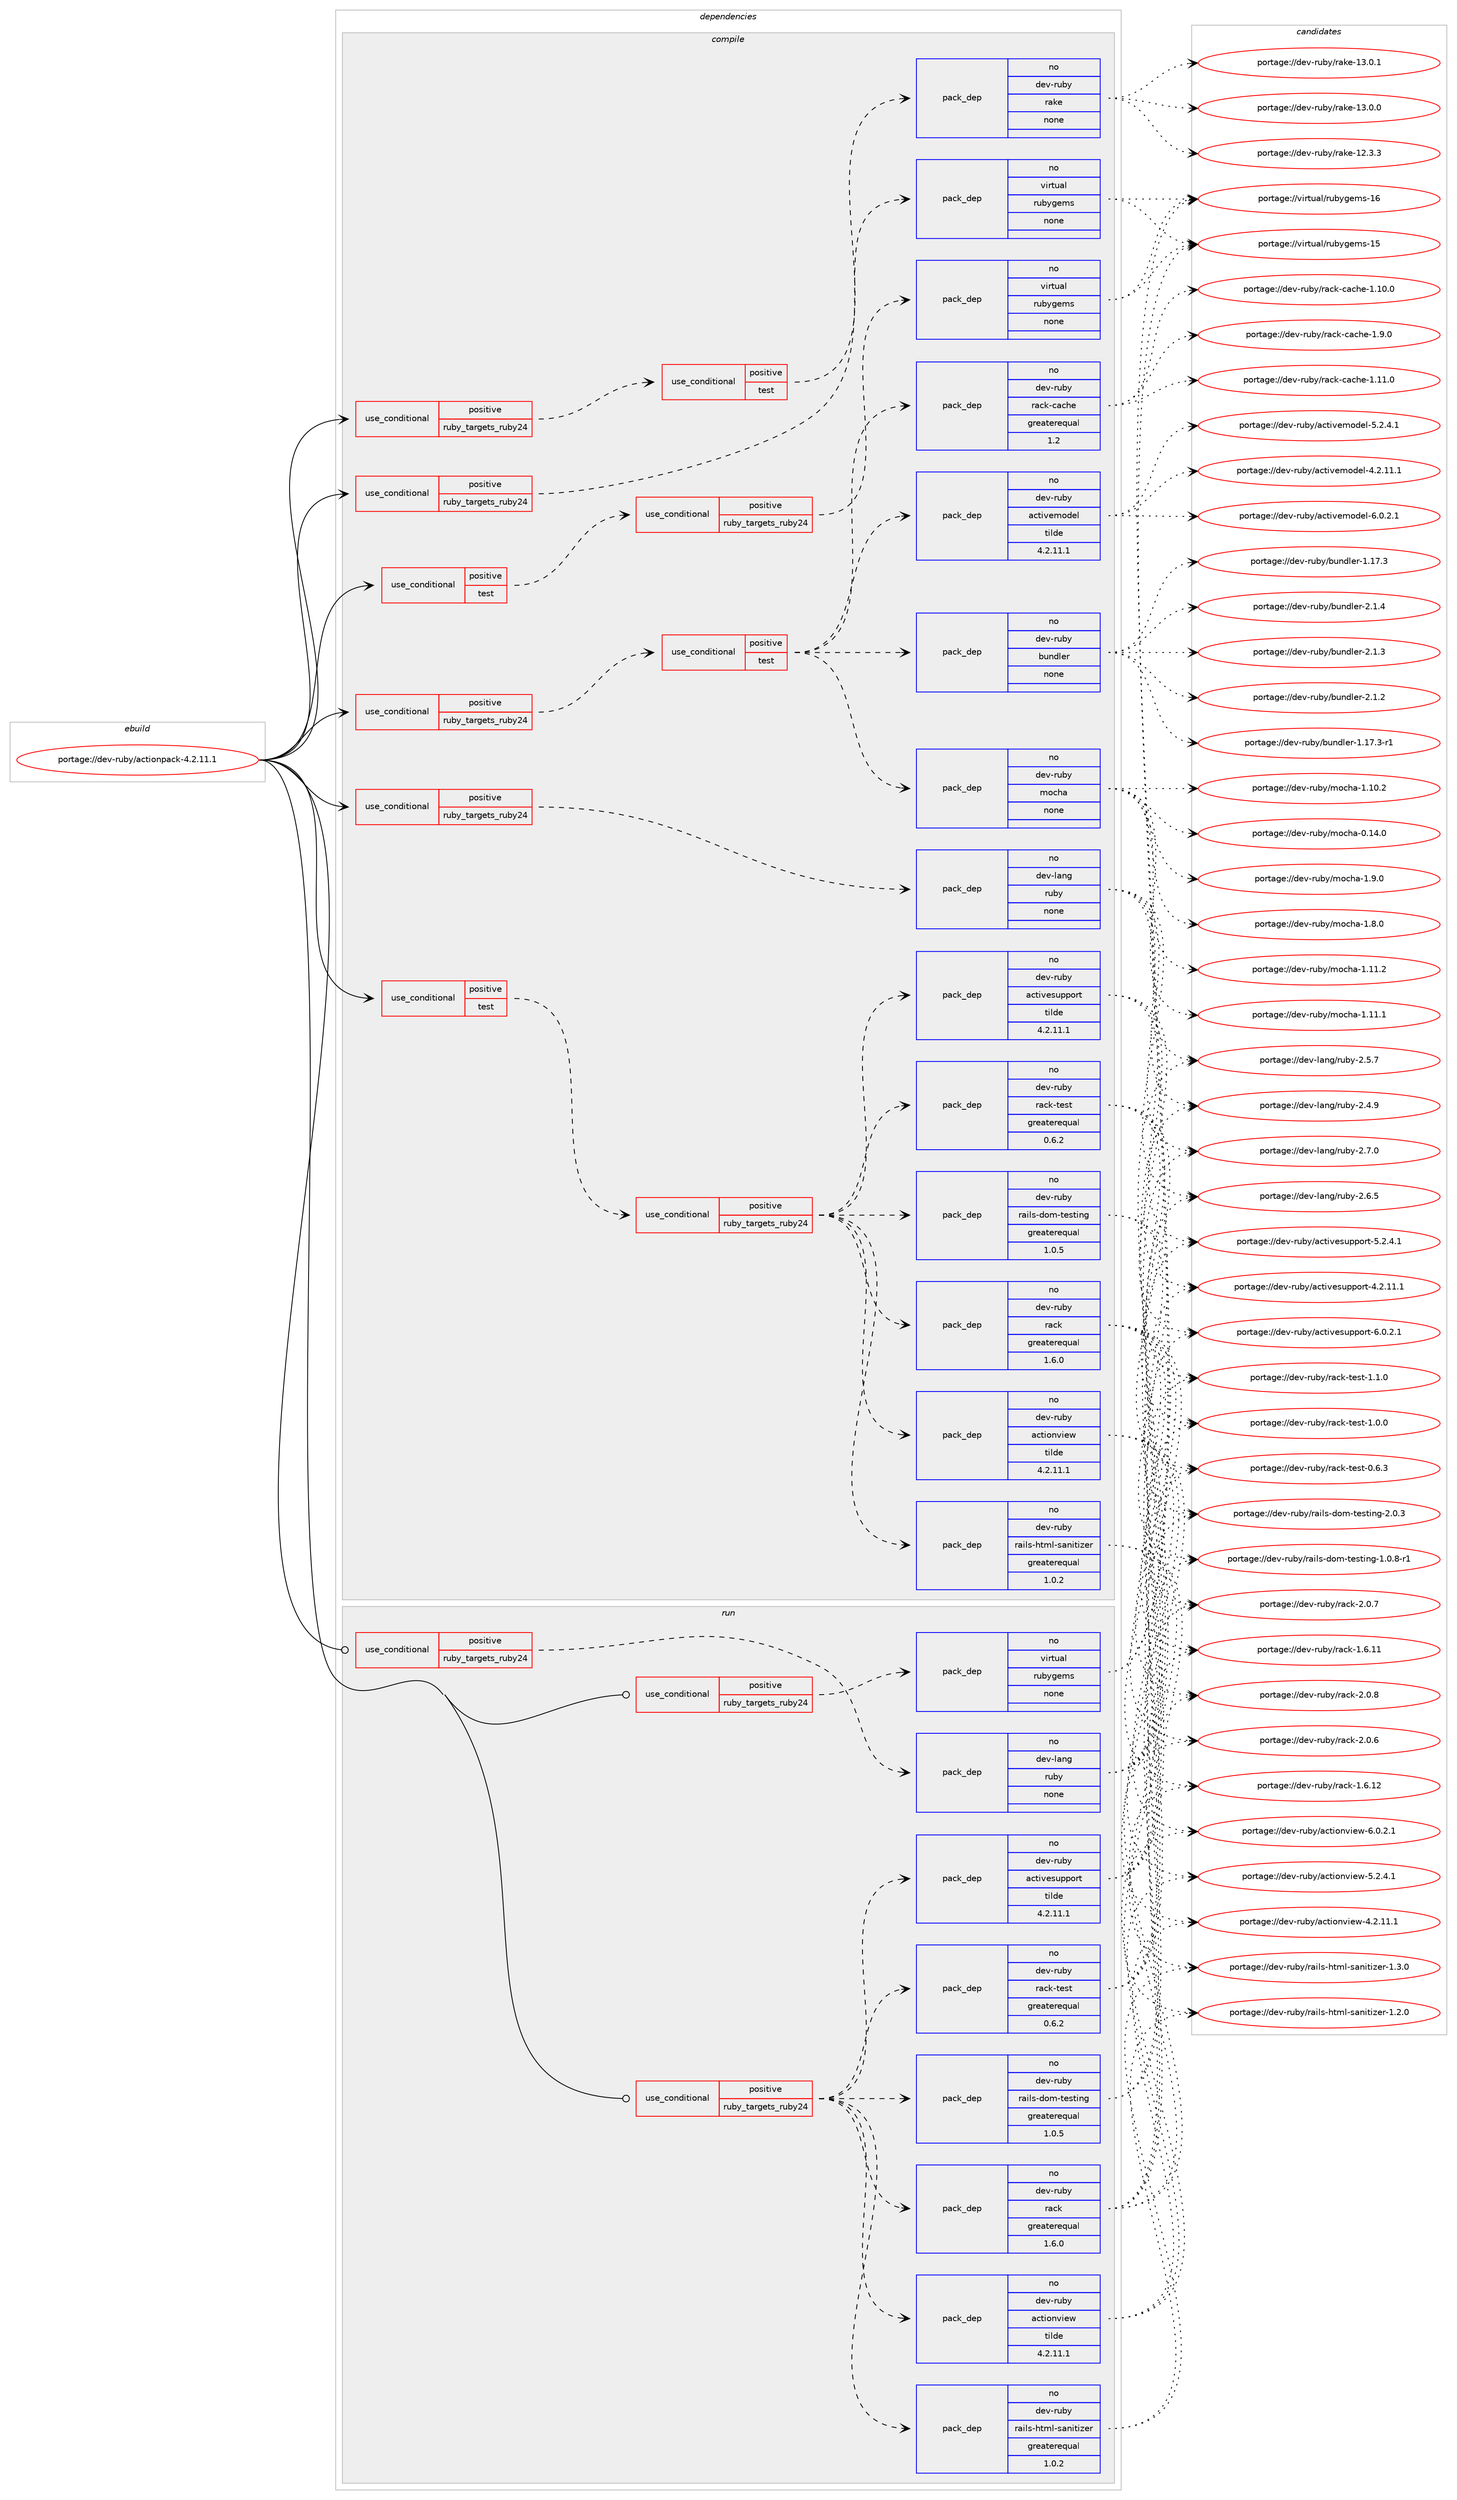 digraph prolog {

# *************
# Graph options
# *************

newrank=true;
concentrate=true;
compound=true;
graph [rankdir=LR,fontname=Helvetica,fontsize=10,ranksep=1.5];#, ranksep=2.5, nodesep=0.2];
edge  [arrowhead=vee];
node  [fontname=Helvetica,fontsize=10];

# **********
# The ebuild
# **********

subgraph cluster_leftcol {
color=gray;
label=<<i>ebuild</i>>;
id [label="portage://dev-ruby/actionpack-4.2.11.1", color=red, width=4, href="../dev-ruby/actionpack-4.2.11.1.svg"];
}

# ****************
# The dependencies
# ****************

subgraph cluster_midcol {
color=gray;
label=<<i>dependencies</i>>;
subgraph cluster_compile {
fillcolor="#eeeeee";
style=filled;
label=<<i>compile</i>>;
subgraph cond94894 {
dependency371154 [label=<<TABLE BORDER="0" CELLBORDER="1" CELLSPACING="0" CELLPADDING="4"><TR><TD ROWSPAN="3" CELLPADDING="10">use_conditional</TD></TR><TR><TD>positive</TD></TR><TR><TD>ruby_targets_ruby24</TD></TR></TABLE>>, shape=none, color=red];
subgraph cond94895 {
dependency371155 [label=<<TABLE BORDER="0" CELLBORDER="1" CELLSPACING="0" CELLPADDING="4"><TR><TD ROWSPAN="3" CELLPADDING="10">use_conditional</TD></TR><TR><TD>positive</TD></TR><TR><TD>test</TD></TR></TABLE>>, shape=none, color=red];
subgraph pack271407 {
dependency371156 [label=<<TABLE BORDER="0" CELLBORDER="1" CELLSPACING="0" CELLPADDING="4" WIDTH="220"><TR><TD ROWSPAN="6" CELLPADDING="30">pack_dep</TD></TR><TR><TD WIDTH="110">no</TD></TR><TR><TD>dev-ruby</TD></TR><TR><TD>mocha</TD></TR><TR><TD>none</TD></TR><TR><TD></TD></TR></TABLE>>, shape=none, color=blue];
}
dependency371155:e -> dependency371156:w [weight=20,style="dashed",arrowhead="vee"];
subgraph pack271408 {
dependency371157 [label=<<TABLE BORDER="0" CELLBORDER="1" CELLSPACING="0" CELLPADDING="4" WIDTH="220"><TR><TD ROWSPAN="6" CELLPADDING="30">pack_dep</TD></TR><TR><TD WIDTH="110">no</TD></TR><TR><TD>dev-ruby</TD></TR><TR><TD>bundler</TD></TR><TR><TD>none</TD></TR><TR><TD></TD></TR></TABLE>>, shape=none, color=blue];
}
dependency371155:e -> dependency371157:w [weight=20,style="dashed",arrowhead="vee"];
subgraph pack271409 {
dependency371158 [label=<<TABLE BORDER="0" CELLBORDER="1" CELLSPACING="0" CELLPADDING="4" WIDTH="220"><TR><TD ROWSPAN="6" CELLPADDING="30">pack_dep</TD></TR><TR><TD WIDTH="110">no</TD></TR><TR><TD>dev-ruby</TD></TR><TR><TD>activemodel</TD></TR><TR><TD>tilde</TD></TR><TR><TD>4.2.11.1</TD></TR></TABLE>>, shape=none, color=blue];
}
dependency371155:e -> dependency371158:w [weight=20,style="dashed",arrowhead="vee"];
subgraph pack271410 {
dependency371159 [label=<<TABLE BORDER="0" CELLBORDER="1" CELLSPACING="0" CELLPADDING="4" WIDTH="220"><TR><TD ROWSPAN="6" CELLPADDING="30">pack_dep</TD></TR><TR><TD WIDTH="110">no</TD></TR><TR><TD>dev-ruby</TD></TR><TR><TD>rack-cache</TD></TR><TR><TD>greaterequal</TD></TR><TR><TD>1.2</TD></TR></TABLE>>, shape=none, color=blue];
}
dependency371155:e -> dependency371159:w [weight=20,style="dashed",arrowhead="vee"];
}
dependency371154:e -> dependency371155:w [weight=20,style="dashed",arrowhead="vee"];
}
id:e -> dependency371154:w [weight=20,style="solid",arrowhead="vee"];
subgraph cond94896 {
dependency371160 [label=<<TABLE BORDER="0" CELLBORDER="1" CELLSPACING="0" CELLPADDING="4"><TR><TD ROWSPAN="3" CELLPADDING="10">use_conditional</TD></TR><TR><TD>positive</TD></TR><TR><TD>ruby_targets_ruby24</TD></TR></TABLE>>, shape=none, color=red];
subgraph cond94897 {
dependency371161 [label=<<TABLE BORDER="0" CELLBORDER="1" CELLSPACING="0" CELLPADDING="4"><TR><TD ROWSPAN="3" CELLPADDING="10">use_conditional</TD></TR><TR><TD>positive</TD></TR><TR><TD>test</TD></TR></TABLE>>, shape=none, color=red];
subgraph pack271411 {
dependency371162 [label=<<TABLE BORDER="0" CELLBORDER="1" CELLSPACING="0" CELLPADDING="4" WIDTH="220"><TR><TD ROWSPAN="6" CELLPADDING="30">pack_dep</TD></TR><TR><TD WIDTH="110">no</TD></TR><TR><TD>dev-ruby</TD></TR><TR><TD>rake</TD></TR><TR><TD>none</TD></TR><TR><TD></TD></TR></TABLE>>, shape=none, color=blue];
}
dependency371161:e -> dependency371162:w [weight=20,style="dashed",arrowhead="vee"];
}
dependency371160:e -> dependency371161:w [weight=20,style="dashed",arrowhead="vee"];
}
id:e -> dependency371160:w [weight=20,style="solid",arrowhead="vee"];
subgraph cond94898 {
dependency371163 [label=<<TABLE BORDER="0" CELLBORDER="1" CELLSPACING="0" CELLPADDING="4"><TR><TD ROWSPAN="3" CELLPADDING="10">use_conditional</TD></TR><TR><TD>positive</TD></TR><TR><TD>ruby_targets_ruby24</TD></TR></TABLE>>, shape=none, color=red];
subgraph pack271412 {
dependency371164 [label=<<TABLE BORDER="0" CELLBORDER="1" CELLSPACING="0" CELLPADDING="4" WIDTH="220"><TR><TD ROWSPAN="6" CELLPADDING="30">pack_dep</TD></TR><TR><TD WIDTH="110">no</TD></TR><TR><TD>dev-lang</TD></TR><TR><TD>ruby</TD></TR><TR><TD>none</TD></TR><TR><TD></TD></TR></TABLE>>, shape=none, color=blue];
}
dependency371163:e -> dependency371164:w [weight=20,style="dashed",arrowhead="vee"];
}
id:e -> dependency371163:w [weight=20,style="solid",arrowhead="vee"];
subgraph cond94899 {
dependency371165 [label=<<TABLE BORDER="0" CELLBORDER="1" CELLSPACING="0" CELLPADDING="4"><TR><TD ROWSPAN="3" CELLPADDING="10">use_conditional</TD></TR><TR><TD>positive</TD></TR><TR><TD>ruby_targets_ruby24</TD></TR></TABLE>>, shape=none, color=red];
subgraph pack271413 {
dependency371166 [label=<<TABLE BORDER="0" CELLBORDER="1" CELLSPACING="0" CELLPADDING="4" WIDTH="220"><TR><TD ROWSPAN="6" CELLPADDING="30">pack_dep</TD></TR><TR><TD WIDTH="110">no</TD></TR><TR><TD>virtual</TD></TR><TR><TD>rubygems</TD></TR><TR><TD>none</TD></TR><TR><TD></TD></TR></TABLE>>, shape=none, color=blue];
}
dependency371165:e -> dependency371166:w [weight=20,style="dashed",arrowhead="vee"];
}
id:e -> dependency371165:w [weight=20,style="solid",arrowhead="vee"];
subgraph cond94900 {
dependency371167 [label=<<TABLE BORDER="0" CELLBORDER="1" CELLSPACING="0" CELLPADDING="4"><TR><TD ROWSPAN="3" CELLPADDING="10">use_conditional</TD></TR><TR><TD>positive</TD></TR><TR><TD>test</TD></TR></TABLE>>, shape=none, color=red];
subgraph cond94901 {
dependency371168 [label=<<TABLE BORDER="0" CELLBORDER="1" CELLSPACING="0" CELLPADDING="4"><TR><TD ROWSPAN="3" CELLPADDING="10">use_conditional</TD></TR><TR><TD>positive</TD></TR><TR><TD>ruby_targets_ruby24</TD></TR></TABLE>>, shape=none, color=red];
subgraph pack271414 {
dependency371169 [label=<<TABLE BORDER="0" CELLBORDER="1" CELLSPACING="0" CELLPADDING="4" WIDTH="220"><TR><TD ROWSPAN="6" CELLPADDING="30">pack_dep</TD></TR><TR><TD WIDTH="110">no</TD></TR><TR><TD>dev-ruby</TD></TR><TR><TD>activesupport</TD></TR><TR><TD>tilde</TD></TR><TR><TD>4.2.11.1</TD></TR></TABLE>>, shape=none, color=blue];
}
dependency371168:e -> dependency371169:w [weight=20,style="dashed",arrowhead="vee"];
subgraph pack271415 {
dependency371170 [label=<<TABLE BORDER="0" CELLBORDER="1" CELLSPACING="0" CELLPADDING="4" WIDTH="220"><TR><TD ROWSPAN="6" CELLPADDING="30">pack_dep</TD></TR><TR><TD WIDTH="110">no</TD></TR><TR><TD>dev-ruby</TD></TR><TR><TD>actionview</TD></TR><TR><TD>tilde</TD></TR><TR><TD>4.2.11.1</TD></TR></TABLE>>, shape=none, color=blue];
}
dependency371168:e -> dependency371170:w [weight=20,style="dashed",arrowhead="vee"];
subgraph pack271416 {
dependency371171 [label=<<TABLE BORDER="0" CELLBORDER="1" CELLSPACING="0" CELLPADDING="4" WIDTH="220"><TR><TD ROWSPAN="6" CELLPADDING="30">pack_dep</TD></TR><TR><TD WIDTH="110">no</TD></TR><TR><TD>dev-ruby</TD></TR><TR><TD>rack</TD></TR><TR><TD>greaterequal</TD></TR><TR><TD>1.6.0</TD></TR></TABLE>>, shape=none, color=blue];
}
dependency371168:e -> dependency371171:w [weight=20,style="dashed",arrowhead="vee"];
subgraph pack271417 {
dependency371172 [label=<<TABLE BORDER="0" CELLBORDER="1" CELLSPACING="0" CELLPADDING="4" WIDTH="220"><TR><TD ROWSPAN="6" CELLPADDING="30">pack_dep</TD></TR><TR><TD WIDTH="110">no</TD></TR><TR><TD>dev-ruby</TD></TR><TR><TD>rack-test</TD></TR><TR><TD>greaterequal</TD></TR><TR><TD>0.6.2</TD></TR></TABLE>>, shape=none, color=blue];
}
dependency371168:e -> dependency371172:w [weight=20,style="dashed",arrowhead="vee"];
subgraph pack271418 {
dependency371173 [label=<<TABLE BORDER="0" CELLBORDER="1" CELLSPACING="0" CELLPADDING="4" WIDTH="220"><TR><TD ROWSPAN="6" CELLPADDING="30">pack_dep</TD></TR><TR><TD WIDTH="110">no</TD></TR><TR><TD>dev-ruby</TD></TR><TR><TD>rails-html-sanitizer</TD></TR><TR><TD>greaterequal</TD></TR><TR><TD>1.0.2</TD></TR></TABLE>>, shape=none, color=blue];
}
dependency371168:e -> dependency371173:w [weight=20,style="dashed",arrowhead="vee"];
subgraph pack271419 {
dependency371174 [label=<<TABLE BORDER="0" CELLBORDER="1" CELLSPACING="0" CELLPADDING="4" WIDTH="220"><TR><TD ROWSPAN="6" CELLPADDING="30">pack_dep</TD></TR><TR><TD WIDTH="110">no</TD></TR><TR><TD>dev-ruby</TD></TR><TR><TD>rails-dom-testing</TD></TR><TR><TD>greaterequal</TD></TR><TR><TD>1.0.5</TD></TR></TABLE>>, shape=none, color=blue];
}
dependency371168:e -> dependency371174:w [weight=20,style="dashed",arrowhead="vee"];
}
dependency371167:e -> dependency371168:w [weight=20,style="dashed",arrowhead="vee"];
}
id:e -> dependency371167:w [weight=20,style="solid",arrowhead="vee"];
subgraph cond94902 {
dependency371175 [label=<<TABLE BORDER="0" CELLBORDER="1" CELLSPACING="0" CELLPADDING="4"><TR><TD ROWSPAN="3" CELLPADDING="10">use_conditional</TD></TR><TR><TD>positive</TD></TR><TR><TD>test</TD></TR></TABLE>>, shape=none, color=red];
subgraph cond94903 {
dependency371176 [label=<<TABLE BORDER="0" CELLBORDER="1" CELLSPACING="0" CELLPADDING="4"><TR><TD ROWSPAN="3" CELLPADDING="10">use_conditional</TD></TR><TR><TD>positive</TD></TR><TR><TD>ruby_targets_ruby24</TD></TR></TABLE>>, shape=none, color=red];
subgraph pack271420 {
dependency371177 [label=<<TABLE BORDER="0" CELLBORDER="1" CELLSPACING="0" CELLPADDING="4" WIDTH="220"><TR><TD ROWSPAN="6" CELLPADDING="30">pack_dep</TD></TR><TR><TD WIDTH="110">no</TD></TR><TR><TD>virtual</TD></TR><TR><TD>rubygems</TD></TR><TR><TD>none</TD></TR><TR><TD></TD></TR></TABLE>>, shape=none, color=blue];
}
dependency371176:e -> dependency371177:w [weight=20,style="dashed",arrowhead="vee"];
}
dependency371175:e -> dependency371176:w [weight=20,style="dashed",arrowhead="vee"];
}
id:e -> dependency371175:w [weight=20,style="solid",arrowhead="vee"];
}
subgraph cluster_compileandrun {
fillcolor="#eeeeee";
style=filled;
label=<<i>compile and run</i>>;
}
subgraph cluster_run {
fillcolor="#eeeeee";
style=filled;
label=<<i>run</i>>;
subgraph cond94904 {
dependency371178 [label=<<TABLE BORDER="0" CELLBORDER="1" CELLSPACING="0" CELLPADDING="4"><TR><TD ROWSPAN="3" CELLPADDING="10">use_conditional</TD></TR><TR><TD>positive</TD></TR><TR><TD>ruby_targets_ruby24</TD></TR></TABLE>>, shape=none, color=red];
subgraph pack271421 {
dependency371179 [label=<<TABLE BORDER="0" CELLBORDER="1" CELLSPACING="0" CELLPADDING="4" WIDTH="220"><TR><TD ROWSPAN="6" CELLPADDING="30">pack_dep</TD></TR><TR><TD WIDTH="110">no</TD></TR><TR><TD>dev-lang</TD></TR><TR><TD>ruby</TD></TR><TR><TD>none</TD></TR><TR><TD></TD></TR></TABLE>>, shape=none, color=blue];
}
dependency371178:e -> dependency371179:w [weight=20,style="dashed",arrowhead="vee"];
}
id:e -> dependency371178:w [weight=20,style="solid",arrowhead="odot"];
subgraph cond94905 {
dependency371180 [label=<<TABLE BORDER="0" CELLBORDER="1" CELLSPACING="0" CELLPADDING="4"><TR><TD ROWSPAN="3" CELLPADDING="10">use_conditional</TD></TR><TR><TD>positive</TD></TR><TR><TD>ruby_targets_ruby24</TD></TR></TABLE>>, shape=none, color=red];
subgraph pack271422 {
dependency371181 [label=<<TABLE BORDER="0" CELLBORDER="1" CELLSPACING="0" CELLPADDING="4" WIDTH="220"><TR><TD ROWSPAN="6" CELLPADDING="30">pack_dep</TD></TR><TR><TD WIDTH="110">no</TD></TR><TR><TD>dev-ruby</TD></TR><TR><TD>activesupport</TD></TR><TR><TD>tilde</TD></TR><TR><TD>4.2.11.1</TD></TR></TABLE>>, shape=none, color=blue];
}
dependency371180:e -> dependency371181:w [weight=20,style="dashed",arrowhead="vee"];
subgraph pack271423 {
dependency371182 [label=<<TABLE BORDER="0" CELLBORDER="1" CELLSPACING="0" CELLPADDING="4" WIDTH="220"><TR><TD ROWSPAN="6" CELLPADDING="30">pack_dep</TD></TR><TR><TD WIDTH="110">no</TD></TR><TR><TD>dev-ruby</TD></TR><TR><TD>actionview</TD></TR><TR><TD>tilde</TD></TR><TR><TD>4.2.11.1</TD></TR></TABLE>>, shape=none, color=blue];
}
dependency371180:e -> dependency371182:w [weight=20,style="dashed",arrowhead="vee"];
subgraph pack271424 {
dependency371183 [label=<<TABLE BORDER="0" CELLBORDER="1" CELLSPACING="0" CELLPADDING="4" WIDTH="220"><TR><TD ROWSPAN="6" CELLPADDING="30">pack_dep</TD></TR><TR><TD WIDTH="110">no</TD></TR><TR><TD>dev-ruby</TD></TR><TR><TD>rack</TD></TR><TR><TD>greaterequal</TD></TR><TR><TD>1.6.0</TD></TR></TABLE>>, shape=none, color=blue];
}
dependency371180:e -> dependency371183:w [weight=20,style="dashed",arrowhead="vee"];
subgraph pack271425 {
dependency371184 [label=<<TABLE BORDER="0" CELLBORDER="1" CELLSPACING="0" CELLPADDING="4" WIDTH="220"><TR><TD ROWSPAN="6" CELLPADDING="30">pack_dep</TD></TR><TR><TD WIDTH="110">no</TD></TR><TR><TD>dev-ruby</TD></TR><TR><TD>rack-test</TD></TR><TR><TD>greaterequal</TD></TR><TR><TD>0.6.2</TD></TR></TABLE>>, shape=none, color=blue];
}
dependency371180:e -> dependency371184:w [weight=20,style="dashed",arrowhead="vee"];
subgraph pack271426 {
dependency371185 [label=<<TABLE BORDER="0" CELLBORDER="1" CELLSPACING="0" CELLPADDING="4" WIDTH="220"><TR><TD ROWSPAN="6" CELLPADDING="30">pack_dep</TD></TR><TR><TD WIDTH="110">no</TD></TR><TR><TD>dev-ruby</TD></TR><TR><TD>rails-html-sanitizer</TD></TR><TR><TD>greaterequal</TD></TR><TR><TD>1.0.2</TD></TR></TABLE>>, shape=none, color=blue];
}
dependency371180:e -> dependency371185:w [weight=20,style="dashed",arrowhead="vee"];
subgraph pack271427 {
dependency371186 [label=<<TABLE BORDER="0" CELLBORDER="1" CELLSPACING="0" CELLPADDING="4" WIDTH="220"><TR><TD ROWSPAN="6" CELLPADDING="30">pack_dep</TD></TR><TR><TD WIDTH="110">no</TD></TR><TR><TD>dev-ruby</TD></TR><TR><TD>rails-dom-testing</TD></TR><TR><TD>greaterequal</TD></TR><TR><TD>1.0.5</TD></TR></TABLE>>, shape=none, color=blue];
}
dependency371180:e -> dependency371186:w [weight=20,style="dashed",arrowhead="vee"];
}
id:e -> dependency371180:w [weight=20,style="solid",arrowhead="odot"];
subgraph cond94906 {
dependency371187 [label=<<TABLE BORDER="0" CELLBORDER="1" CELLSPACING="0" CELLPADDING="4"><TR><TD ROWSPAN="3" CELLPADDING="10">use_conditional</TD></TR><TR><TD>positive</TD></TR><TR><TD>ruby_targets_ruby24</TD></TR></TABLE>>, shape=none, color=red];
subgraph pack271428 {
dependency371188 [label=<<TABLE BORDER="0" CELLBORDER="1" CELLSPACING="0" CELLPADDING="4" WIDTH="220"><TR><TD ROWSPAN="6" CELLPADDING="30">pack_dep</TD></TR><TR><TD WIDTH="110">no</TD></TR><TR><TD>virtual</TD></TR><TR><TD>rubygems</TD></TR><TR><TD>none</TD></TR><TR><TD></TD></TR></TABLE>>, shape=none, color=blue];
}
dependency371187:e -> dependency371188:w [weight=20,style="dashed",arrowhead="vee"];
}
id:e -> dependency371187:w [weight=20,style="solid",arrowhead="odot"];
}
}

# **************
# The candidates
# **************

subgraph cluster_choices {
rank=same;
color=gray;
label=<<i>candidates</i>>;

subgraph choice271407 {
color=black;
nodesep=1;
choice1001011184511411798121471091119910497454946574648 [label="portage://dev-ruby/mocha-1.9.0", color=red, width=4,href="../dev-ruby/mocha-1.9.0.svg"];
choice1001011184511411798121471091119910497454946564648 [label="portage://dev-ruby/mocha-1.8.0", color=red, width=4,href="../dev-ruby/mocha-1.8.0.svg"];
choice100101118451141179812147109111991049745494649494650 [label="portage://dev-ruby/mocha-1.11.2", color=red, width=4,href="../dev-ruby/mocha-1.11.2.svg"];
choice100101118451141179812147109111991049745494649494649 [label="portage://dev-ruby/mocha-1.11.1", color=red, width=4,href="../dev-ruby/mocha-1.11.1.svg"];
choice100101118451141179812147109111991049745494649484650 [label="portage://dev-ruby/mocha-1.10.2", color=red, width=4,href="../dev-ruby/mocha-1.10.2.svg"];
choice100101118451141179812147109111991049745484649524648 [label="portage://dev-ruby/mocha-0.14.0", color=red, width=4,href="../dev-ruby/mocha-0.14.0.svg"];
dependency371156:e -> choice1001011184511411798121471091119910497454946574648:w [style=dotted,weight="100"];
dependency371156:e -> choice1001011184511411798121471091119910497454946564648:w [style=dotted,weight="100"];
dependency371156:e -> choice100101118451141179812147109111991049745494649494650:w [style=dotted,weight="100"];
dependency371156:e -> choice100101118451141179812147109111991049745494649494649:w [style=dotted,weight="100"];
dependency371156:e -> choice100101118451141179812147109111991049745494649484650:w [style=dotted,weight="100"];
dependency371156:e -> choice100101118451141179812147109111991049745484649524648:w [style=dotted,weight="100"];
}
subgraph choice271408 {
color=black;
nodesep=1;
choice10010111845114117981214798117110100108101114455046494652 [label="portage://dev-ruby/bundler-2.1.4", color=red, width=4,href="../dev-ruby/bundler-2.1.4.svg"];
choice10010111845114117981214798117110100108101114455046494651 [label="portage://dev-ruby/bundler-2.1.3", color=red, width=4,href="../dev-ruby/bundler-2.1.3.svg"];
choice10010111845114117981214798117110100108101114455046494650 [label="portage://dev-ruby/bundler-2.1.2", color=red, width=4,href="../dev-ruby/bundler-2.1.2.svg"];
choice10010111845114117981214798117110100108101114454946495546514511449 [label="portage://dev-ruby/bundler-1.17.3-r1", color=red, width=4,href="../dev-ruby/bundler-1.17.3-r1.svg"];
choice1001011184511411798121479811711010010810111445494649554651 [label="portage://dev-ruby/bundler-1.17.3", color=red, width=4,href="../dev-ruby/bundler-1.17.3.svg"];
dependency371157:e -> choice10010111845114117981214798117110100108101114455046494652:w [style=dotted,weight="100"];
dependency371157:e -> choice10010111845114117981214798117110100108101114455046494651:w [style=dotted,weight="100"];
dependency371157:e -> choice10010111845114117981214798117110100108101114455046494650:w [style=dotted,weight="100"];
dependency371157:e -> choice10010111845114117981214798117110100108101114454946495546514511449:w [style=dotted,weight="100"];
dependency371157:e -> choice1001011184511411798121479811711010010810111445494649554651:w [style=dotted,weight="100"];
}
subgraph choice271409 {
color=black;
nodesep=1;
choice10010111845114117981214797991161051181011091111001011084554464846504649 [label="portage://dev-ruby/activemodel-6.0.2.1", color=red, width=4,href="../dev-ruby/activemodel-6.0.2.1.svg"];
choice10010111845114117981214797991161051181011091111001011084553465046524649 [label="portage://dev-ruby/activemodel-5.2.4.1", color=red, width=4,href="../dev-ruby/activemodel-5.2.4.1.svg"];
choice1001011184511411798121479799116105118101109111100101108455246504649494649 [label="portage://dev-ruby/activemodel-4.2.11.1", color=red, width=4,href="../dev-ruby/activemodel-4.2.11.1.svg"];
dependency371158:e -> choice10010111845114117981214797991161051181011091111001011084554464846504649:w [style=dotted,weight="100"];
dependency371158:e -> choice10010111845114117981214797991161051181011091111001011084553465046524649:w [style=dotted,weight="100"];
dependency371158:e -> choice1001011184511411798121479799116105118101109111100101108455246504649494649:w [style=dotted,weight="100"];
}
subgraph choice271410 {
color=black;
nodesep=1;
choice100101118451141179812147114979910745999799104101454946574648 [label="portage://dev-ruby/rack-cache-1.9.0", color=red, width=4,href="../dev-ruby/rack-cache-1.9.0.svg"];
choice10010111845114117981214711497991074599979910410145494649494648 [label="portage://dev-ruby/rack-cache-1.11.0", color=red, width=4,href="../dev-ruby/rack-cache-1.11.0.svg"];
choice10010111845114117981214711497991074599979910410145494649484648 [label="portage://dev-ruby/rack-cache-1.10.0", color=red, width=4,href="../dev-ruby/rack-cache-1.10.0.svg"];
dependency371159:e -> choice100101118451141179812147114979910745999799104101454946574648:w [style=dotted,weight="100"];
dependency371159:e -> choice10010111845114117981214711497991074599979910410145494649494648:w [style=dotted,weight="100"];
dependency371159:e -> choice10010111845114117981214711497991074599979910410145494649484648:w [style=dotted,weight="100"];
}
subgraph choice271411 {
color=black;
nodesep=1;
choice1001011184511411798121471149710710145495146484649 [label="portage://dev-ruby/rake-13.0.1", color=red, width=4,href="../dev-ruby/rake-13.0.1.svg"];
choice1001011184511411798121471149710710145495146484648 [label="portage://dev-ruby/rake-13.0.0", color=red, width=4,href="../dev-ruby/rake-13.0.0.svg"];
choice1001011184511411798121471149710710145495046514651 [label="portage://dev-ruby/rake-12.3.3", color=red, width=4,href="../dev-ruby/rake-12.3.3.svg"];
dependency371162:e -> choice1001011184511411798121471149710710145495146484649:w [style=dotted,weight="100"];
dependency371162:e -> choice1001011184511411798121471149710710145495146484648:w [style=dotted,weight="100"];
dependency371162:e -> choice1001011184511411798121471149710710145495046514651:w [style=dotted,weight="100"];
}
subgraph choice271412 {
color=black;
nodesep=1;
choice10010111845108971101034711411798121455046554648 [label="portage://dev-lang/ruby-2.7.0", color=red, width=4,href="../dev-lang/ruby-2.7.0.svg"];
choice10010111845108971101034711411798121455046544653 [label="portage://dev-lang/ruby-2.6.5", color=red, width=4,href="../dev-lang/ruby-2.6.5.svg"];
choice10010111845108971101034711411798121455046534655 [label="portage://dev-lang/ruby-2.5.7", color=red, width=4,href="../dev-lang/ruby-2.5.7.svg"];
choice10010111845108971101034711411798121455046524657 [label="portage://dev-lang/ruby-2.4.9", color=red, width=4,href="../dev-lang/ruby-2.4.9.svg"];
dependency371164:e -> choice10010111845108971101034711411798121455046554648:w [style=dotted,weight="100"];
dependency371164:e -> choice10010111845108971101034711411798121455046544653:w [style=dotted,weight="100"];
dependency371164:e -> choice10010111845108971101034711411798121455046534655:w [style=dotted,weight="100"];
dependency371164:e -> choice10010111845108971101034711411798121455046524657:w [style=dotted,weight="100"];
}
subgraph choice271413 {
color=black;
nodesep=1;
choice118105114116117971084711411798121103101109115454954 [label="portage://virtual/rubygems-16", color=red, width=4,href="../virtual/rubygems-16.svg"];
choice118105114116117971084711411798121103101109115454953 [label="portage://virtual/rubygems-15", color=red, width=4,href="../virtual/rubygems-15.svg"];
dependency371166:e -> choice118105114116117971084711411798121103101109115454954:w [style=dotted,weight="100"];
dependency371166:e -> choice118105114116117971084711411798121103101109115454953:w [style=dotted,weight="100"];
}
subgraph choice271414 {
color=black;
nodesep=1;
choice10010111845114117981214797991161051181011151171121121111141164554464846504649 [label="portage://dev-ruby/activesupport-6.0.2.1", color=red, width=4,href="../dev-ruby/activesupport-6.0.2.1.svg"];
choice10010111845114117981214797991161051181011151171121121111141164553465046524649 [label="portage://dev-ruby/activesupport-5.2.4.1", color=red, width=4,href="../dev-ruby/activesupport-5.2.4.1.svg"];
choice1001011184511411798121479799116105118101115117112112111114116455246504649494649 [label="portage://dev-ruby/activesupport-4.2.11.1", color=red, width=4,href="../dev-ruby/activesupport-4.2.11.1.svg"];
dependency371169:e -> choice10010111845114117981214797991161051181011151171121121111141164554464846504649:w [style=dotted,weight="100"];
dependency371169:e -> choice10010111845114117981214797991161051181011151171121121111141164553465046524649:w [style=dotted,weight="100"];
dependency371169:e -> choice1001011184511411798121479799116105118101115117112112111114116455246504649494649:w [style=dotted,weight="100"];
}
subgraph choice271415 {
color=black;
nodesep=1;
choice10010111845114117981214797991161051111101181051011194554464846504649 [label="portage://dev-ruby/actionview-6.0.2.1", color=red, width=4,href="../dev-ruby/actionview-6.0.2.1.svg"];
choice10010111845114117981214797991161051111101181051011194553465046524649 [label="portage://dev-ruby/actionview-5.2.4.1", color=red, width=4,href="../dev-ruby/actionview-5.2.4.1.svg"];
choice1001011184511411798121479799116105111110118105101119455246504649494649 [label="portage://dev-ruby/actionview-4.2.11.1", color=red, width=4,href="../dev-ruby/actionview-4.2.11.1.svg"];
dependency371170:e -> choice10010111845114117981214797991161051111101181051011194554464846504649:w [style=dotted,weight="100"];
dependency371170:e -> choice10010111845114117981214797991161051111101181051011194553465046524649:w [style=dotted,weight="100"];
dependency371170:e -> choice1001011184511411798121479799116105111110118105101119455246504649494649:w [style=dotted,weight="100"];
}
subgraph choice271416 {
color=black;
nodesep=1;
choice1001011184511411798121471149799107455046484656 [label="portage://dev-ruby/rack-2.0.8", color=red, width=4,href="../dev-ruby/rack-2.0.8.svg"];
choice1001011184511411798121471149799107455046484655 [label="portage://dev-ruby/rack-2.0.7", color=red, width=4,href="../dev-ruby/rack-2.0.7.svg"];
choice1001011184511411798121471149799107455046484654 [label="portage://dev-ruby/rack-2.0.6", color=red, width=4,href="../dev-ruby/rack-2.0.6.svg"];
choice100101118451141179812147114979910745494654464950 [label="portage://dev-ruby/rack-1.6.12", color=red, width=4,href="../dev-ruby/rack-1.6.12.svg"];
choice100101118451141179812147114979910745494654464949 [label="portage://dev-ruby/rack-1.6.11", color=red, width=4,href="../dev-ruby/rack-1.6.11.svg"];
dependency371171:e -> choice1001011184511411798121471149799107455046484656:w [style=dotted,weight="100"];
dependency371171:e -> choice1001011184511411798121471149799107455046484655:w [style=dotted,weight="100"];
dependency371171:e -> choice1001011184511411798121471149799107455046484654:w [style=dotted,weight="100"];
dependency371171:e -> choice100101118451141179812147114979910745494654464950:w [style=dotted,weight="100"];
dependency371171:e -> choice100101118451141179812147114979910745494654464949:w [style=dotted,weight="100"];
}
subgraph choice271417 {
color=black;
nodesep=1;
choice100101118451141179812147114979910745116101115116454946494648 [label="portage://dev-ruby/rack-test-1.1.0", color=red, width=4,href="../dev-ruby/rack-test-1.1.0.svg"];
choice100101118451141179812147114979910745116101115116454946484648 [label="portage://dev-ruby/rack-test-1.0.0", color=red, width=4,href="../dev-ruby/rack-test-1.0.0.svg"];
choice100101118451141179812147114979910745116101115116454846544651 [label="portage://dev-ruby/rack-test-0.6.3", color=red, width=4,href="../dev-ruby/rack-test-0.6.3.svg"];
dependency371172:e -> choice100101118451141179812147114979910745116101115116454946494648:w [style=dotted,weight="100"];
dependency371172:e -> choice100101118451141179812147114979910745116101115116454946484648:w [style=dotted,weight="100"];
dependency371172:e -> choice100101118451141179812147114979910745116101115116454846544651:w [style=dotted,weight="100"];
}
subgraph choice271418 {
color=black;
nodesep=1;
choice10010111845114117981214711497105108115451041161091084511597110105116105122101114454946514648 [label="portage://dev-ruby/rails-html-sanitizer-1.3.0", color=red, width=4,href="../dev-ruby/rails-html-sanitizer-1.3.0.svg"];
choice10010111845114117981214711497105108115451041161091084511597110105116105122101114454946504648 [label="portage://dev-ruby/rails-html-sanitizer-1.2.0", color=red, width=4,href="../dev-ruby/rails-html-sanitizer-1.2.0.svg"];
dependency371173:e -> choice10010111845114117981214711497105108115451041161091084511597110105116105122101114454946514648:w [style=dotted,weight="100"];
dependency371173:e -> choice10010111845114117981214711497105108115451041161091084511597110105116105122101114454946504648:w [style=dotted,weight="100"];
}
subgraph choice271419 {
color=black;
nodesep=1;
choice100101118451141179812147114971051081154510011110945116101115116105110103455046484651 [label="portage://dev-ruby/rails-dom-testing-2.0.3", color=red, width=4,href="../dev-ruby/rails-dom-testing-2.0.3.svg"];
choice1001011184511411798121471149710510811545100111109451161011151161051101034549464846564511449 [label="portage://dev-ruby/rails-dom-testing-1.0.8-r1", color=red, width=4,href="../dev-ruby/rails-dom-testing-1.0.8-r1.svg"];
dependency371174:e -> choice100101118451141179812147114971051081154510011110945116101115116105110103455046484651:w [style=dotted,weight="100"];
dependency371174:e -> choice1001011184511411798121471149710510811545100111109451161011151161051101034549464846564511449:w [style=dotted,weight="100"];
}
subgraph choice271420 {
color=black;
nodesep=1;
choice118105114116117971084711411798121103101109115454954 [label="portage://virtual/rubygems-16", color=red, width=4,href="../virtual/rubygems-16.svg"];
choice118105114116117971084711411798121103101109115454953 [label="portage://virtual/rubygems-15", color=red, width=4,href="../virtual/rubygems-15.svg"];
dependency371177:e -> choice118105114116117971084711411798121103101109115454954:w [style=dotted,weight="100"];
dependency371177:e -> choice118105114116117971084711411798121103101109115454953:w [style=dotted,weight="100"];
}
subgraph choice271421 {
color=black;
nodesep=1;
choice10010111845108971101034711411798121455046554648 [label="portage://dev-lang/ruby-2.7.0", color=red, width=4,href="../dev-lang/ruby-2.7.0.svg"];
choice10010111845108971101034711411798121455046544653 [label="portage://dev-lang/ruby-2.6.5", color=red, width=4,href="../dev-lang/ruby-2.6.5.svg"];
choice10010111845108971101034711411798121455046534655 [label="portage://dev-lang/ruby-2.5.7", color=red, width=4,href="../dev-lang/ruby-2.5.7.svg"];
choice10010111845108971101034711411798121455046524657 [label="portage://dev-lang/ruby-2.4.9", color=red, width=4,href="../dev-lang/ruby-2.4.9.svg"];
dependency371179:e -> choice10010111845108971101034711411798121455046554648:w [style=dotted,weight="100"];
dependency371179:e -> choice10010111845108971101034711411798121455046544653:w [style=dotted,weight="100"];
dependency371179:e -> choice10010111845108971101034711411798121455046534655:w [style=dotted,weight="100"];
dependency371179:e -> choice10010111845108971101034711411798121455046524657:w [style=dotted,weight="100"];
}
subgraph choice271422 {
color=black;
nodesep=1;
choice10010111845114117981214797991161051181011151171121121111141164554464846504649 [label="portage://dev-ruby/activesupport-6.0.2.1", color=red, width=4,href="../dev-ruby/activesupport-6.0.2.1.svg"];
choice10010111845114117981214797991161051181011151171121121111141164553465046524649 [label="portage://dev-ruby/activesupport-5.2.4.1", color=red, width=4,href="../dev-ruby/activesupport-5.2.4.1.svg"];
choice1001011184511411798121479799116105118101115117112112111114116455246504649494649 [label="portage://dev-ruby/activesupport-4.2.11.1", color=red, width=4,href="../dev-ruby/activesupport-4.2.11.1.svg"];
dependency371181:e -> choice10010111845114117981214797991161051181011151171121121111141164554464846504649:w [style=dotted,weight="100"];
dependency371181:e -> choice10010111845114117981214797991161051181011151171121121111141164553465046524649:w [style=dotted,weight="100"];
dependency371181:e -> choice1001011184511411798121479799116105118101115117112112111114116455246504649494649:w [style=dotted,weight="100"];
}
subgraph choice271423 {
color=black;
nodesep=1;
choice10010111845114117981214797991161051111101181051011194554464846504649 [label="portage://dev-ruby/actionview-6.0.2.1", color=red, width=4,href="../dev-ruby/actionview-6.0.2.1.svg"];
choice10010111845114117981214797991161051111101181051011194553465046524649 [label="portage://dev-ruby/actionview-5.2.4.1", color=red, width=4,href="../dev-ruby/actionview-5.2.4.1.svg"];
choice1001011184511411798121479799116105111110118105101119455246504649494649 [label="portage://dev-ruby/actionview-4.2.11.1", color=red, width=4,href="../dev-ruby/actionview-4.2.11.1.svg"];
dependency371182:e -> choice10010111845114117981214797991161051111101181051011194554464846504649:w [style=dotted,weight="100"];
dependency371182:e -> choice10010111845114117981214797991161051111101181051011194553465046524649:w [style=dotted,weight="100"];
dependency371182:e -> choice1001011184511411798121479799116105111110118105101119455246504649494649:w [style=dotted,weight="100"];
}
subgraph choice271424 {
color=black;
nodesep=1;
choice1001011184511411798121471149799107455046484656 [label="portage://dev-ruby/rack-2.0.8", color=red, width=4,href="../dev-ruby/rack-2.0.8.svg"];
choice1001011184511411798121471149799107455046484655 [label="portage://dev-ruby/rack-2.0.7", color=red, width=4,href="../dev-ruby/rack-2.0.7.svg"];
choice1001011184511411798121471149799107455046484654 [label="portage://dev-ruby/rack-2.0.6", color=red, width=4,href="../dev-ruby/rack-2.0.6.svg"];
choice100101118451141179812147114979910745494654464950 [label="portage://dev-ruby/rack-1.6.12", color=red, width=4,href="../dev-ruby/rack-1.6.12.svg"];
choice100101118451141179812147114979910745494654464949 [label="portage://dev-ruby/rack-1.6.11", color=red, width=4,href="../dev-ruby/rack-1.6.11.svg"];
dependency371183:e -> choice1001011184511411798121471149799107455046484656:w [style=dotted,weight="100"];
dependency371183:e -> choice1001011184511411798121471149799107455046484655:w [style=dotted,weight="100"];
dependency371183:e -> choice1001011184511411798121471149799107455046484654:w [style=dotted,weight="100"];
dependency371183:e -> choice100101118451141179812147114979910745494654464950:w [style=dotted,weight="100"];
dependency371183:e -> choice100101118451141179812147114979910745494654464949:w [style=dotted,weight="100"];
}
subgraph choice271425 {
color=black;
nodesep=1;
choice100101118451141179812147114979910745116101115116454946494648 [label="portage://dev-ruby/rack-test-1.1.0", color=red, width=4,href="../dev-ruby/rack-test-1.1.0.svg"];
choice100101118451141179812147114979910745116101115116454946484648 [label="portage://dev-ruby/rack-test-1.0.0", color=red, width=4,href="../dev-ruby/rack-test-1.0.0.svg"];
choice100101118451141179812147114979910745116101115116454846544651 [label="portage://dev-ruby/rack-test-0.6.3", color=red, width=4,href="../dev-ruby/rack-test-0.6.3.svg"];
dependency371184:e -> choice100101118451141179812147114979910745116101115116454946494648:w [style=dotted,weight="100"];
dependency371184:e -> choice100101118451141179812147114979910745116101115116454946484648:w [style=dotted,weight="100"];
dependency371184:e -> choice100101118451141179812147114979910745116101115116454846544651:w [style=dotted,weight="100"];
}
subgraph choice271426 {
color=black;
nodesep=1;
choice10010111845114117981214711497105108115451041161091084511597110105116105122101114454946514648 [label="portage://dev-ruby/rails-html-sanitizer-1.3.0", color=red, width=4,href="../dev-ruby/rails-html-sanitizer-1.3.0.svg"];
choice10010111845114117981214711497105108115451041161091084511597110105116105122101114454946504648 [label="portage://dev-ruby/rails-html-sanitizer-1.2.0", color=red, width=4,href="../dev-ruby/rails-html-sanitizer-1.2.0.svg"];
dependency371185:e -> choice10010111845114117981214711497105108115451041161091084511597110105116105122101114454946514648:w [style=dotted,weight="100"];
dependency371185:e -> choice10010111845114117981214711497105108115451041161091084511597110105116105122101114454946504648:w [style=dotted,weight="100"];
}
subgraph choice271427 {
color=black;
nodesep=1;
choice100101118451141179812147114971051081154510011110945116101115116105110103455046484651 [label="portage://dev-ruby/rails-dom-testing-2.0.3", color=red, width=4,href="../dev-ruby/rails-dom-testing-2.0.3.svg"];
choice1001011184511411798121471149710510811545100111109451161011151161051101034549464846564511449 [label="portage://dev-ruby/rails-dom-testing-1.0.8-r1", color=red, width=4,href="../dev-ruby/rails-dom-testing-1.0.8-r1.svg"];
dependency371186:e -> choice100101118451141179812147114971051081154510011110945116101115116105110103455046484651:w [style=dotted,weight="100"];
dependency371186:e -> choice1001011184511411798121471149710510811545100111109451161011151161051101034549464846564511449:w [style=dotted,weight="100"];
}
subgraph choice271428 {
color=black;
nodesep=1;
choice118105114116117971084711411798121103101109115454954 [label="portage://virtual/rubygems-16", color=red, width=4,href="../virtual/rubygems-16.svg"];
choice118105114116117971084711411798121103101109115454953 [label="portage://virtual/rubygems-15", color=red, width=4,href="../virtual/rubygems-15.svg"];
dependency371188:e -> choice118105114116117971084711411798121103101109115454954:w [style=dotted,weight="100"];
dependency371188:e -> choice118105114116117971084711411798121103101109115454953:w [style=dotted,weight="100"];
}
}

}
